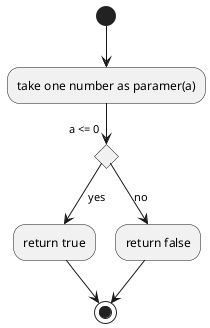 @startuml
(*) --> take one number as paramer(a)
 if a <= 0 then
    --> [yes] return true
    --> (*)
else
    --> [no] return false
    --> (*)
endif
@enduml